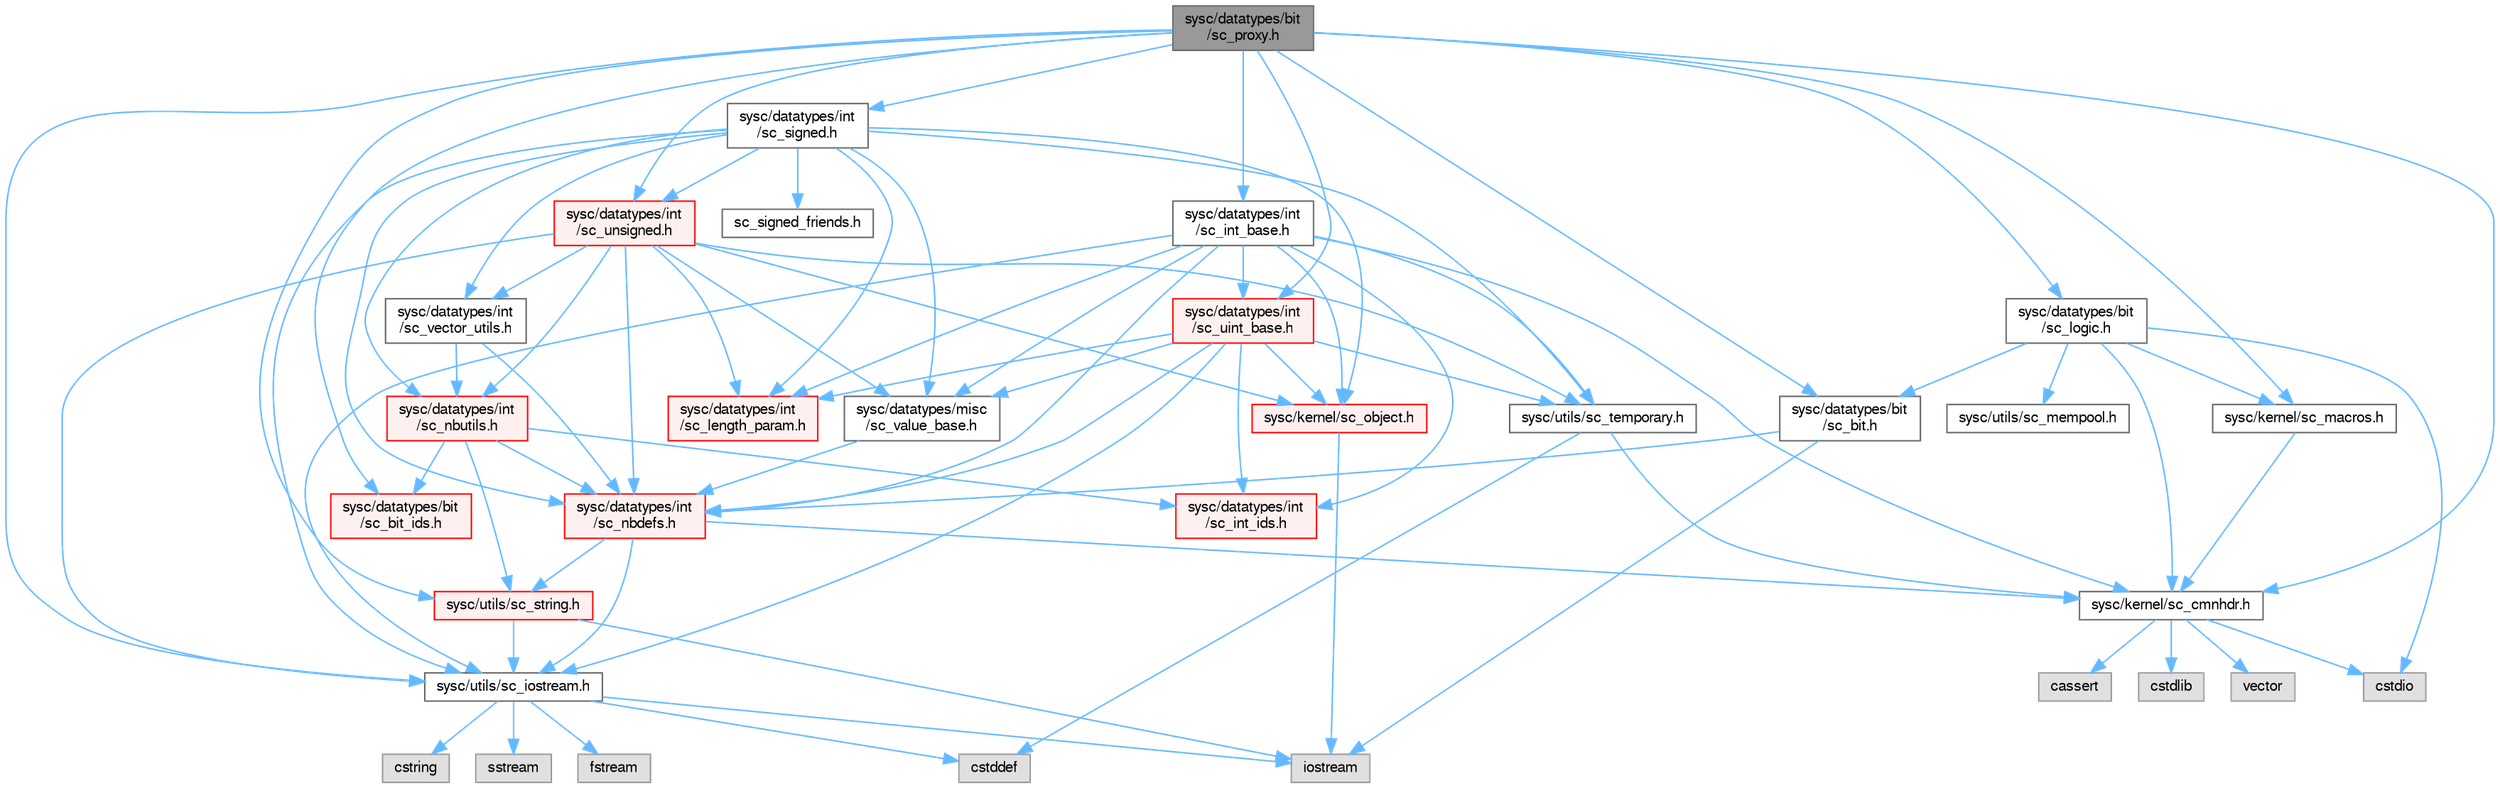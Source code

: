 digraph "sysc/datatypes/bit/sc_proxy.h"
{
 // LATEX_PDF_SIZE
  bgcolor="transparent";
  edge [fontname=FreeSans,fontsize=10,labelfontname=FreeSans,labelfontsize=10];
  node [fontname=FreeSans,fontsize=10,shape=box,height=0.2,width=0.4];
  Node1 [id="Node000001",label="sysc/datatypes/bit\l/sc_proxy.h",height=0.2,width=0.4,color="gray40", fillcolor="grey60", style="filled", fontcolor="black",tooltip=" "];
  Node1 -> Node2 [id="edge1_Node000001_Node000002",color="steelblue1",style="solid",tooltip=" "];
  Node2 [id="Node000002",label="sysc/kernel/sc_cmnhdr.h",height=0.2,width=0.4,color="grey40", fillcolor="white", style="filled",URL="$a00428.html",tooltip=" "];
  Node2 -> Node3 [id="edge2_Node000002_Node000003",color="steelblue1",style="solid",tooltip=" "];
  Node3 [id="Node000003",label="cassert",height=0.2,width=0.4,color="grey60", fillcolor="#E0E0E0", style="filled",tooltip=" "];
  Node2 -> Node4 [id="edge3_Node000002_Node000004",color="steelblue1",style="solid",tooltip=" "];
  Node4 [id="Node000004",label="cstdio",height=0.2,width=0.4,color="grey60", fillcolor="#E0E0E0", style="filled",tooltip=" "];
  Node2 -> Node5 [id="edge4_Node000002_Node000005",color="steelblue1",style="solid",tooltip=" "];
  Node5 [id="Node000005",label="cstdlib",height=0.2,width=0.4,color="grey60", fillcolor="#E0E0E0", style="filled",tooltip=" "];
  Node2 -> Node6 [id="edge5_Node000002_Node000006",color="steelblue1",style="solid",tooltip=" "];
  Node6 [id="Node000006",label="vector",height=0.2,width=0.4,color="grey60", fillcolor="#E0E0E0", style="filled",tooltip=" "];
  Node1 -> Node7 [id="edge6_Node000001_Node000007",color="steelblue1",style="solid",tooltip=" "];
  Node7 [id="Node000007",label="sysc/utils/sc_iostream.h",height=0.2,width=0.4,color="grey40", fillcolor="white", style="filled",URL="$a00236.html",tooltip=" "];
  Node7 -> Node8 [id="edge7_Node000007_Node000008",color="steelblue1",style="solid",tooltip=" "];
  Node8 [id="Node000008",label="iostream",height=0.2,width=0.4,color="grey60", fillcolor="#E0E0E0", style="filled",tooltip=" "];
  Node7 -> Node9 [id="edge8_Node000007_Node000009",color="steelblue1",style="solid",tooltip=" "];
  Node9 [id="Node000009",label="sstream",height=0.2,width=0.4,color="grey60", fillcolor="#E0E0E0", style="filled",tooltip=" "];
  Node7 -> Node10 [id="edge9_Node000007_Node000010",color="steelblue1",style="solid",tooltip=" "];
  Node10 [id="Node000010",label="fstream",height=0.2,width=0.4,color="grey60", fillcolor="#E0E0E0", style="filled",tooltip=" "];
  Node7 -> Node11 [id="edge10_Node000007_Node000011",color="steelblue1",style="solid",tooltip=" "];
  Node11 [id="Node000011",label="cstddef",height=0.2,width=0.4,color="grey60", fillcolor="#E0E0E0", style="filled",tooltip=" "];
  Node7 -> Node12 [id="edge11_Node000007_Node000012",color="steelblue1",style="solid",tooltip=" "];
  Node12 [id="Node000012",label="cstring",height=0.2,width=0.4,color="grey60", fillcolor="#E0E0E0", style="filled",tooltip=" "];
  Node1 -> Node13 [id="edge12_Node000001_Node000013",color="steelblue1",style="solid",tooltip=" "];
  Node13 [id="Node000013",label="sysc/datatypes/int\l/sc_signed.h",height=0.2,width=0.4,color="grey40", fillcolor="white", style="filled",URL="$a00128.html",tooltip=" "];
  Node13 -> Node14 [id="edge13_Node000013_Node000014",color="steelblue1",style="solid",tooltip=" "];
  Node14 [id="Node000014",label="sysc/kernel/sc_object.h",height=0.2,width=0.4,color="red", fillcolor="#FFF0F0", style="filled",URL="$a00380.html",tooltip=" "];
  Node14 -> Node8 [id="edge14_Node000014_Node000008",color="steelblue1",style="solid",tooltip=" "];
  Node13 -> Node17 [id="edge15_Node000013_Node000017",color="steelblue1",style="solid",tooltip=" "];
  Node17 [id="Node000017",label="sysc/datatypes/misc\l/sc_value_base.h",height=0.2,width=0.4,color="grey40", fillcolor="white", style="filled",URL="$a00029.html",tooltip=" "];
  Node17 -> Node18 [id="edge16_Node000017_Node000018",color="steelblue1",style="solid",tooltip=" "];
  Node18 [id="Node000018",label="sysc/datatypes/int\l/sc_nbdefs.h",height=0.2,width=0.4,color="red", fillcolor="#FFF0F0", style="filled",URL="$a00140.html",tooltip=" "];
  Node18 -> Node2 [id="edge17_Node000018_Node000002",color="steelblue1",style="solid",tooltip=" "];
  Node18 -> Node7 [id="edge18_Node000018_Node000007",color="steelblue1",style="solid",tooltip=" "];
  Node18 -> Node21 [id="edge19_Node000018_Node000021",color="steelblue1",style="solid",tooltip=" "];
  Node21 [id="Node000021",label="sysc/utils/sc_string.h",height=0.2,width=0.4,color="red", fillcolor="#FFF0F0", style="filled",URL="$a00203.html",tooltip=" "];
  Node21 -> Node7 [id="edge20_Node000021_Node000007",color="steelblue1",style="solid",tooltip=" "];
  Node21 -> Node8 [id="edge21_Node000021_Node000008",color="steelblue1",style="solid",tooltip=" "];
  Node13 -> Node7 [id="edge22_Node000013_Node000007",color="steelblue1",style="solid",tooltip=" "];
  Node13 -> Node25 [id="edge23_Node000013_Node000025",color="steelblue1",style="solid",tooltip=" "];
  Node25 [id="Node000025",label="sysc/utils/sc_temporary.h",height=0.2,width=0.4,color="grey40", fillcolor="white", style="filled",URL="$a00230.html",tooltip=" "];
  Node25 -> Node2 [id="edge24_Node000025_Node000002",color="steelblue1",style="solid",tooltip=" "];
  Node25 -> Node11 [id="edge25_Node000025_Node000011",color="steelblue1",style="solid",tooltip=" "];
  Node13 -> Node26 [id="edge26_Node000013_Node000026",color="steelblue1",style="solid",tooltip=" "];
  Node26 [id="Node000026",label="sysc/datatypes/int\l/sc_length_param.h",height=0.2,width=0.4,color="red", fillcolor="#FFF0F0", style="filled",URL="$a00173.html",tooltip=" "];
  Node13 -> Node18 [id="edge27_Node000013_Node000018",color="steelblue1",style="solid",tooltip=" "];
  Node13 -> Node43 [id="edge28_Node000013_Node000043",color="steelblue1",style="solid",tooltip=" "];
  Node43 [id="Node000043",label="sysc/datatypes/int\l/sc_nbutils.h",height=0.2,width=0.4,color="red", fillcolor="#FFF0F0", style="filled",URL="$a00149.html",tooltip=" "];
  Node43 -> Node46 [id="edge29_Node000043_Node000046",color="steelblue1",style="solid",tooltip=" "];
  Node46 [id="Node000046",label="sysc/datatypes/bit\l/sc_bit_ids.h",height=0.2,width=0.4,color="red", fillcolor="#FFF0F0", style="filled",URL="$a00038.html",tooltip=" "];
  Node43 -> Node47 [id="edge30_Node000043_Node000047",color="steelblue1",style="solid",tooltip=" "];
  Node47 [id="Node000047",label="sysc/datatypes/int\l/sc_int_ids.h",height=0.2,width=0.4,color="red", fillcolor="#FFF0F0", style="filled",URL="$a00161.html",tooltip=" "];
  Node43 -> Node18 [id="edge31_Node000043_Node000018",color="steelblue1",style="solid",tooltip=" "];
  Node43 -> Node21 [id="edge32_Node000043_Node000021",color="steelblue1",style="solid",tooltip=" "];
  Node13 -> Node55 [id="edge33_Node000013_Node000055",color="steelblue1",style="solid",tooltip=" "];
  Node55 [id="Node000055",label="sysc/datatypes/int\l/sc_vector_utils.h",height=0.2,width=0.4,color="grey40", fillcolor="white", style="filled",URL="$a00167.html",tooltip=" "];
  Node55 -> Node18 [id="edge34_Node000055_Node000018",color="steelblue1",style="solid",tooltip=" "];
  Node55 -> Node43 [id="edge35_Node000055_Node000043",color="steelblue1",style="solid",tooltip=" "];
  Node13 -> Node56 [id="edge36_Node000013_Node000056",color="steelblue1",style="solid",tooltip=" "];
  Node56 [id="Node000056",label="sysc/datatypes/int\l/sc_unsigned.h",height=0.2,width=0.4,color="red", fillcolor="#FFF0F0", style="filled",URL="$a00176.html",tooltip=" "];
  Node56 -> Node14 [id="edge37_Node000056_Node000014",color="steelblue1",style="solid",tooltip=" "];
  Node56 -> Node17 [id="edge38_Node000056_Node000017",color="steelblue1",style="solid",tooltip=" "];
  Node56 -> Node7 [id="edge39_Node000056_Node000007",color="steelblue1",style="solid",tooltip=" "];
  Node56 -> Node25 [id="edge40_Node000056_Node000025",color="steelblue1",style="solid",tooltip=" "];
  Node56 -> Node26 [id="edge41_Node000056_Node000026",color="steelblue1",style="solid",tooltip=" "];
  Node56 -> Node18 [id="edge42_Node000056_Node000018",color="steelblue1",style="solid",tooltip=" "];
  Node56 -> Node43 [id="edge43_Node000056_Node000043",color="steelblue1",style="solid",tooltip=" "];
  Node56 -> Node55 [id="edge44_Node000056_Node000055",color="steelblue1",style="solid",tooltip=" "];
  Node13 -> Node58 [id="edge45_Node000013_Node000058",color="steelblue1",style="solid",tooltip=" "];
  Node58 [id="Node000058",label="sc_signed_friends.h",height=0.2,width=0.4,color="grey40", fillcolor="white", style="filled",URL="$a00155.html",tooltip=" "];
  Node1 -> Node56 [id="edge46_Node000001_Node000056",color="steelblue1",style="solid",tooltip=" "];
  Node1 -> Node59 [id="edge47_Node000001_Node000059",color="steelblue1",style="solid",tooltip=" "];
  Node59 [id="Node000059",label="sysc/datatypes/int\l/sc_int_base.h",height=0.2,width=0.4,color="grey40", fillcolor="white", style="filled",URL="$a00191.html",tooltip=" "];
  Node59 -> Node2 [id="edge48_Node000059_Node000002",color="steelblue1",style="solid",tooltip=" "];
  Node59 -> Node14 [id="edge49_Node000059_Node000014",color="steelblue1",style="solid",tooltip=" "];
  Node59 -> Node17 [id="edge50_Node000059_Node000017",color="steelblue1",style="solid",tooltip=" "];
  Node59 -> Node47 [id="edge51_Node000059_Node000047",color="steelblue1",style="solid",tooltip=" "];
  Node59 -> Node26 [id="edge52_Node000059_Node000026",color="steelblue1",style="solid",tooltip=" "];
  Node59 -> Node18 [id="edge53_Node000059_Node000018",color="steelblue1",style="solid",tooltip=" "];
  Node59 -> Node60 [id="edge54_Node000059_Node000060",color="steelblue1",style="solid",tooltip=" "];
  Node60 [id="Node000060",label="sysc/datatypes/int\l/sc_uint_base.h",height=0.2,width=0.4,color="red", fillcolor="#FFF0F0", style="filled",URL="$a00158.html",tooltip=" "];
  Node60 -> Node14 [id="edge55_Node000060_Node000014",color="steelblue1",style="solid",tooltip=" "];
  Node60 -> Node17 [id="edge56_Node000060_Node000017",color="steelblue1",style="solid",tooltip=" "];
  Node60 -> Node47 [id="edge57_Node000060_Node000047",color="steelblue1",style="solid",tooltip=" "];
  Node60 -> Node26 [id="edge58_Node000060_Node000026",color="steelblue1",style="solid",tooltip=" "];
  Node60 -> Node18 [id="edge59_Node000060_Node000018",color="steelblue1",style="solid",tooltip=" "];
  Node60 -> Node7 [id="edge60_Node000060_Node000007",color="steelblue1",style="solid",tooltip=" "];
  Node60 -> Node25 [id="edge61_Node000060_Node000025",color="steelblue1",style="solid",tooltip=" "];
  Node59 -> Node7 [id="edge62_Node000059_Node000007",color="steelblue1",style="solid",tooltip=" "];
  Node59 -> Node25 [id="edge63_Node000059_Node000025",color="steelblue1",style="solid",tooltip=" "];
  Node1 -> Node60 [id="edge64_Node000001_Node000060",color="steelblue1",style="solid",tooltip=" "];
  Node1 -> Node21 [id="edge65_Node000001_Node000021",color="steelblue1",style="solid",tooltip=" "];
  Node1 -> Node61 [id="edge66_Node000001_Node000061",color="steelblue1",style="solid",tooltip=" "];
  Node61 [id="Node000061",label="sysc/datatypes/bit\l/sc_bit.h",height=0.2,width=0.4,color="grey40", fillcolor="white", style="filled",URL="$a00032.html",tooltip=" "];
  Node61 -> Node18 [id="edge67_Node000061_Node000018",color="steelblue1",style="solid",tooltip=" "];
  Node61 -> Node8 [id="edge68_Node000061_Node000008",color="steelblue1",style="solid",tooltip=" "];
  Node1 -> Node46 [id="edge69_Node000001_Node000046",color="steelblue1",style="solid",tooltip=" "];
  Node1 -> Node62 [id="edge70_Node000001_Node000062",color="steelblue1",style="solid",tooltip=" "];
  Node62 [id="Node000062",label="sysc/datatypes/bit\l/sc_logic.h",height=0.2,width=0.4,color="grey40", fillcolor="white", style="filled",URL="$a00035.html",tooltip=" "];
  Node62 -> Node4 [id="edge71_Node000062_Node000004",color="steelblue1",style="solid",tooltip=" "];
  Node62 -> Node2 [id="edge72_Node000062_Node000002",color="steelblue1",style="solid",tooltip=" "];
  Node62 -> Node63 [id="edge73_Node000062_Node000063",color="steelblue1",style="solid",tooltip=" "];
  Node63 [id="Node000063",label="sysc/kernel/sc_macros.h",height=0.2,width=0.4,color="grey40", fillcolor="white", style="filled",URL="$a00374.html",tooltip=" "];
  Node63 -> Node2 [id="edge74_Node000063_Node000002",color="steelblue1",style="solid",tooltip=" "];
  Node62 -> Node64 [id="edge75_Node000062_Node000064",color="steelblue1",style="solid",tooltip=" "];
  Node64 [id="Node000064",label="sysc/utils/sc_mempool.h",height=0.2,width=0.4,color="grey40", fillcolor="white", style="filled",URL="$a00218.html",tooltip=" "];
  Node62 -> Node61 [id="edge76_Node000062_Node000061",color="steelblue1",style="solid",tooltip=" "];
  Node1 -> Node63 [id="edge77_Node000001_Node000063",color="steelblue1",style="solid",tooltip=" "];
}
